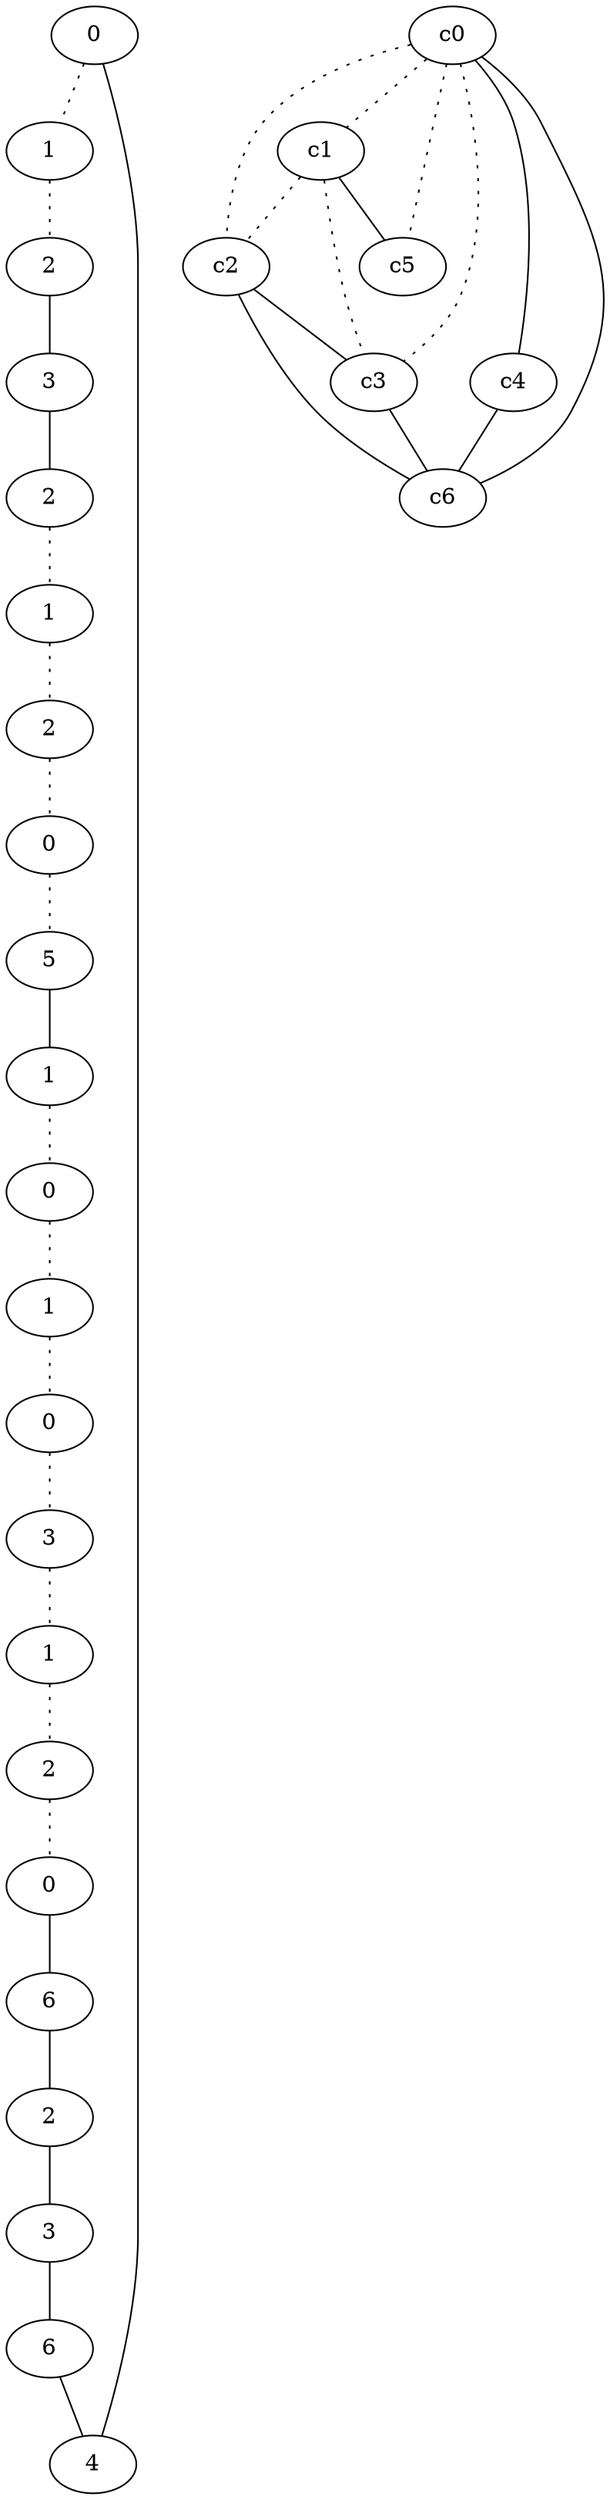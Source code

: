 graph {
a0[label=0];
a1[label=1];
a2[label=2];
a3[label=3];
a4[label=2];
a5[label=1];
a6[label=2];
a7[label=0];
a8[label=5];
a9[label=1];
a10[label=0];
a11[label=1];
a12[label=0];
a13[label=3];
a14[label=1];
a15[label=2];
a16[label=0];
a17[label=6];
a18[label=2];
a19[label=3];
a20[label=6];
a21[label=4];
a0 -- a1 [style=dotted];
a0 -- a21;
a1 -- a2 [style=dotted];
a2 -- a3;
a3 -- a4;
a4 -- a5 [style=dotted];
a5 -- a6 [style=dotted];
a6 -- a7 [style=dotted];
a7 -- a8 [style=dotted];
a8 -- a9;
a9 -- a10 [style=dotted];
a10 -- a11 [style=dotted];
a11 -- a12 [style=dotted];
a12 -- a13 [style=dotted];
a13 -- a14 [style=dotted];
a14 -- a15 [style=dotted];
a15 -- a16 [style=dotted];
a16 -- a17;
a17 -- a18;
a18 -- a19;
a19 -- a20;
a20 -- a21;
c0 -- c1 [style=dotted];
c0 -- c2 [style=dotted];
c0 -- c3 [style=dotted];
c0 -- c4;
c0 -- c5 [style=dotted];
c0 -- c6;
c1 -- c2 [style=dotted];
c1 -- c3 [style=dotted];
c1 -- c5;
c2 -- c3;
c2 -- c6;
c3 -- c6;
c4 -- c6;
}
